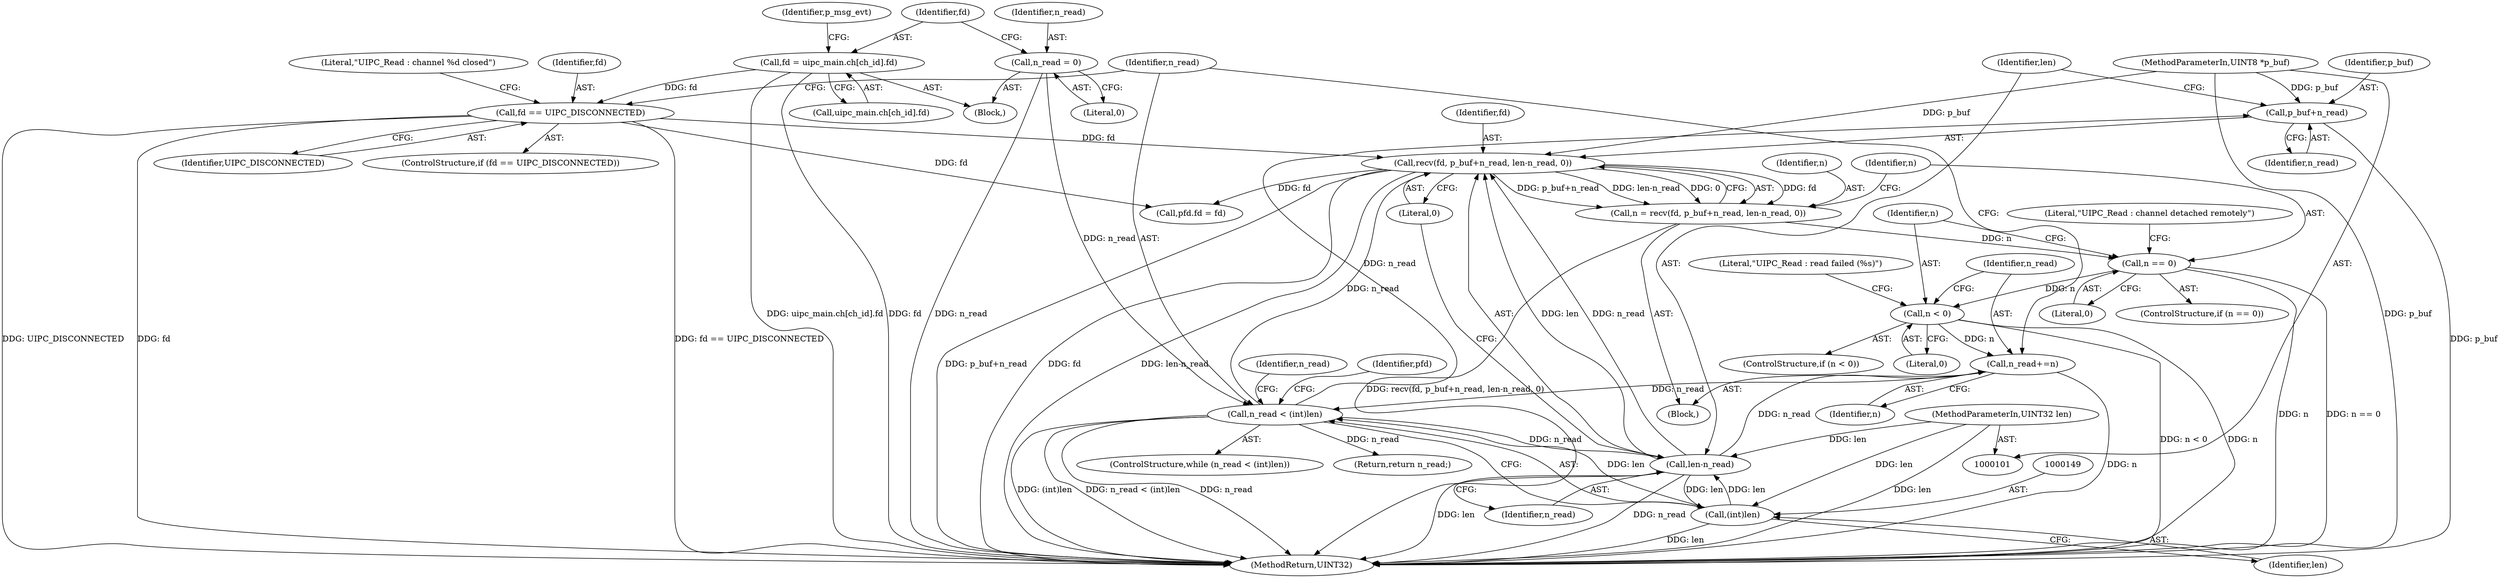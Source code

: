 digraph "0_Android_472271b153c5dc53c28beac55480a8d8434b2d5c_70@API" {
"1000210" [label="(Call,p_buf+n_read)"];
"1000104" [label="(MethodParameterIn,UINT8 *p_buf)"];
"1000146" [label="(Call,n_read < (int)len)"];
"1000109" [label="(Call,n_read = 0)"];
"1000241" [label="(Call,n_read+=n)"];
"1000231" [label="(Call,n < 0)"];
"1000218" [label="(Call,n == 0)"];
"1000206" [label="(Call,n = recv(fd, p_buf+n_read, len-n_read, 0))"];
"1000208" [label="(Call,recv(fd, p_buf+n_read, len-n_read, 0))"];
"1000136" [label="(Call,fd == UIPC_DISCONNECTED)"];
"1000113" [label="(Call,fd = uipc_main.ch[ch_id].fd)"];
"1000213" [label="(Call,len-n_read)"];
"1000148" [label="(Call,(int)len)"];
"1000105" [label="(MethodParameterIn,UINT32 len)"];
"1000242" [label="(Identifier,n_read)"];
"1000145" [label="(ControlStructure,while (n_read < (int)len))"];
"1000243" [label="(Identifier,n)"];
"1000213" [label="(Call,len-n_read)"];
"1000233" [label="(Literal,0)"];
"1000223" [label="(Literal,\"UIPC_Read : channel detached remotely\")"];
"1000137" [label="(Identifier,fd)"];
"1000104" [label="(MethodParameterIn,UINT8 *p_buf)"];
"1000111" [label="(Literal,0)"];
"1000151" [label="(Block,)"];
"1000141" [label="(Literal,\"UIPC_Read : channel %d closed\")"];
"1000219" [label="(Identifier,n)"];
"1000150" [label="(Identifier,len)"];
"1000214" [label="(Identifier,len)"];
"1000210" [label="(Call,p_buf+n_read)"];
"1000106" [label="(Block,)"];
"1000152" [label="(Call,pfd.fd = fd)"];
"1000220" [label="(Literal,0)"];
"1000115" [label="(Call,uipc_main.ch[ch_id].fd)"];
"1000136" [label="(Call,fd == UIPC_DISCONNECTED)"];
"1000231" [label="(Call,n < 0)"];
"1000217" [label="(ControlStructure,if (n == 0))"];
"1000206" [label="(Call,n = recv(fd, p_buf+n_read, len-n_read, 0))"];
"1000244" [label="(Return,return n_read;)"];
"1000135" [label="(ControlStructure,if (fd == UIPC_DISCONNECTED))"];
"1000110" [label="(Identifier,n_read)"];
"1000114" [label="(Identifier,fd)"];
"1000209" [label="(Identifier,fd)"];
"1000230" [label="(ControlStructure,if (n < 0))"];
"1000212" [label="(Identifier,n_read)"];
"1000154" [label="(Identifier,pfd)"];
"1000109" [label="(Call,n_read = 0)"];
"1000113" [label="(Call,fd = uipc_main.ch[ch_id].fd)"];
"1000105" [label="(MethodParameterIn,UINT32 len)"];
"1000246" [label="(MethodReturn,UINT32)"];
"1000218" [label="(Call,n == 0)"];
"1000147" [label="(Identifier,n_read)"];
"1000211" [label="(Identifier,p_buf)"];
"1000215" [label="(Identifier,n_read)"];
"1000146" [label="(Call,n_read < (int)len)"];
"1000241" [label="(Call,n_read+=n)"];
"1000245" [label="(Identifier,n_read)"];
"1000236" [label="(Literal,\"UIPC_Read : read failed (%s)\")"];
"1000148" [label="(Call,(int)len)"];
"1000208" [label="(Call,recv(fd, p_buf+n_read, len-n_read, 0))"];
"1000207" [label="(Identifier,n)"];
"1000232" [label="(Identifier,n)"];
"1000138" [label="(Identifier,UIPC_DISCONNECTED)"];
"1000216" [label="(Literal,0)"];
"1000124" [label="(Identifier,p_msg_evt)"];
"1000210" -> "1000208"  [label="AST: "];
"1000210" -> "1000212"  [label="CFG: "];
"1000211" -> "1000210"  [label="AST: "];
"1000212" -> "1000210"  [label="AST: "];
"1000214" -> "1000210"  [label="CFG: "];
"1000210" -> "1000246"  [label="DDG: p_buf"];
"1000104" -> "1000210"  [label="DDG: p_buf"];
"1000146" -> "1000210"  [label="DDG: n_read"];
"1000104" -> "1000101"  [label="AST: "];
"1000104" -> "1000246"  [label="DDG: p_buf"];
"1000104" -> "1000208"  [label="DDG: p_buf"];
"1000146" -> "1000145"  [label="AST: "];
"1000146" -> "1000148"  [label="CFG: "];
"1000147" -> "1000146"  [label="AST: "];
"1000148" -> "1000146"  [label="AST: "];
"1000154" -> "1000146"  [label="CFG: "];
"1000245" -> "1000146"  [label="CFG: "];
"1000146" -> "1000246"  [label="DDG: (int)len"];
"1000146" -> "1000246"  [label="DDG: n_read < (int)len"];
"1000146" -> "1000246"  [label="DDG: n_read"];
"1000109" -> "1000146"  [label="DDG: n_read"];
"1000241" -> "1000146"  [label="DDG: n_read"];
"1000148" -> "1000146"  [label="DDG: len"];
"1000146" -> "1000208"  [label="DDG: n_read"];
"1000146" -> "1000213"  [label="DDG: n_read"];
"1000146" -> "1000244"  [label="DDG: n_read"];
"1000109" -> "1000106"  [label="AST: "];
"1000109" -> "1000111"  [label="CFG: "];
"1000110" -> "1000109"  [label="AST: "];
"1000111" -> "1000109"  [label="AST: "];
"1000114" -> "1000109"  [label="CFG: "];
"1000109" -> "1000246"  [label="DDG: n_read"];
"1000241" -> "1000151"  [label="AST: "];
"1000241" -> "1000243"  [label="CFG: "];
"1000242" -> "1000241"  [label="AST: "];
"1000243" -> "1000241"  [label="AST: "];
"1000147" -> "1000241"  [label="CFG: "];
"1000241" -> "1000246"  [label="DDG: n"];
"1000231" -> "1000241"  [label="DDG: n"];
"1000213" -> "1000241"  [label="DDG: n_read"];
"1000231" -> "1000230"  [label="AST: "];
"1000231" -> "1000233"  [label="CFG: "];
"1000232" -> "1000231"  [label="AST: "];
"1000233" -> "1000231"  [label="AST: "];
"1000236" -> "1000231"  [label="CFG: "];
"1000242" -> "1000231"  [label="CFG: "];
"1000231" -> "1000246"  [label="DDG: n < 0"];
"1000231" -> "1000246"  [label="DDG: n"];
"1000218" -> "1000231"  [label="DDG: n"];
"1000218" -> "1000217"  [label="AST: "];
"1000218" -> "1000220"  [label="CFG: "];
"1000219" -> "1000218"  [label="AST: "];
"1000220" -> "1000218"  [label="AST: "];
"1000223" -> "1000218"  [label="CFG: "];
"1000232" -> "1000218"  [label="CFG: "];
"1000218" -> "1000246"  [label="DDG: n"];
"1000218" -> "1000246"  [label="DDG: n == 0"];
"1000206" -> "1000218"  [label="DDG: n"];
"1000206" -> "1000151"  [label="AST: "];
"1000206" -> "1000208"  [label="CFG: "];
"1000207" -> "1000206"  [label="AST: "];
"1000208" -> "1000206"  [label="AST: "];
"1000219" -> "1000206"  [label="CFG: "];
"1000206" -> "1000246"  [label="DDG: recv(fd, p_buf+n_read, len-n_read, 0)"];
"1000208" -> "1000206"  [label="DDG: fd"];
"1000208" -> "1000206"  [label="DDG: p_buf+n_read"];
"1000208" -> "1000206"  [label="DDG: len-n_read"];
"1000208" -> "1000206"  [label="DDG: 0"];
"1000208" -> "1000216"  [label="CFG: "];
"1000209" -> "1000208"  [label="AST: "];
"1000213" -> "1000208"  [label="AST: "];
"1000216" -> "1000208"  [label="AST: "];
"1000208" -> "1000246"  [label="DDG: p_buf+n_read"];
"1000208" -> "1000246"  [label="DDG: fd"];
"1000208" -> "1000246"  [label="DDG: len-n_read"];
"1000208" -> "1000152"  [label="DDG: fd"];
"1000136" -> "1000208"  [label="DDG: fd"];
"1000213" -> "1000208"  [label="DDG: len"];
"1000213" -> "1000208"  [label="DDG: n_read"];
"1000136" -> "1000135"  [label="AST: "];
"1000136" -> "1000138"  [label="CFG: "];
"1000137" -> "1000136"  [label="AST: "];
"1000138" -> "1000136"  [label="AST: "];
"1000141" -> "1000136"  [label="CFG: "];
"1000147" -> "1000136"  [label="CFG: "];
"1000136" -> "1000246"  [label="DDG: fd == UIPC_DISCONNECTED"];
"1000136" -> "1000246"  [label="DDG: UIPC_DISCONNECTED"];
"1000136" -> "1000246"  [label="DDG: fd"];
"1000113" -> "1000136"  [label="DDG: fd"];
"1000136" -> "1000152"  [label="DDG: fd"];
"1000113" -> "1000106"  [label="AST: "];
"1000113" -> "1000115"  [label="CFG: "];
"1000114" -> "1000113"  [label="AST: "];
"1000115" -> "1000113"  [label="AST: "];
"1000124" -> "1000113"  [label="CFG: "];
"1000113" -> "1000246"  [label="DDG: fd"];
"1000113" -> "1000246"  [label="DDG: uipc_main.ch[ch_id].fd"];
"1000213" -> "1000215"  [label="CFG: "];
"1000214" -> "1000213"  [label="AST: "];
"1000215" -> "1000213"  [label="AST: "];
"1000216" -> "1000213"  [label="CFG: "];
"1000213" -> "1000246"  [label="DDG: len"];
"1000213" -> "1000246"  [label="DDG: n_read"];
"1000213" -> "1000148"  [label="DDG: len"];
"1000148" -> "1000213"  [label="DDG: len"];
"1000105" -> "1000213"  [label="DDG: len"];
"1000148" -> "1000150"  [label="CFG: "];
"1000149" -> "1000148"  [label="AST: "];
"1000150" -> "1000148"  [label="AST: "];
"1000148" -> "1000246"  [label="DDG: len"];
"1000105" -> "1000148"  [label="DDG: len"];
"1000105" -> "1000101"  [label="AST: "];
"1000105" -> "1000246"  [label="DDG: len"];
}
